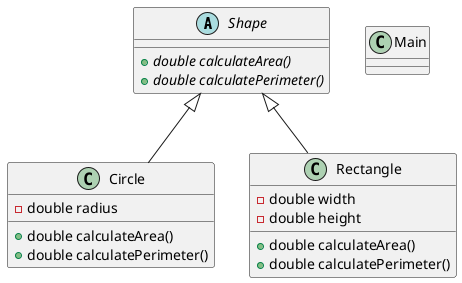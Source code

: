 @startuml
abstract class Shape {
+ {abstract}double calculateArea()
+ {abstract}double calculatePerimeter()
}

class Main {
}

class Circle {
- double radius
+ double calculateArea()
+ double calculatePerimeter()
}


class Rectangle {
- double width
- double height
+ double calculateArea()
+ double calculatePerimeter()
}




Shape <|-- Circle
Shape <|-- Rectangle
@enduml